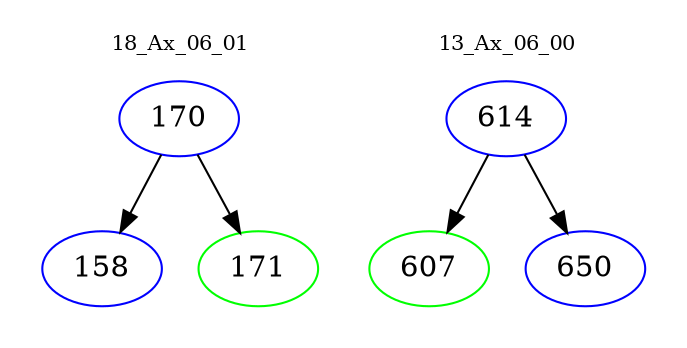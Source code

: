 digraph{
subgraph cluster_0 {
color = white
label = "18_Ax_06_01";
fontsize=10;
T0_170 [label="170", color="blue"]
T0_170 -> T0_158 [color="black"]
T0_158 [label="158", color="blue"]
T0_170 -> T0_171 [color="black"]
T0_171 [label="171", color="green"]
}
subgraph cluster_1 {
color = white
label = "13_Ax_06_00";
fontsize=10;
T1_614 [label="614", color="blue"]
T1_614 -> T1_607 [color="black"]
T1_607 [label="607", color="green"]
T1_614 -> T1_650 [color="black"]
T1_650 [label="650", color="blue"]
}
}
